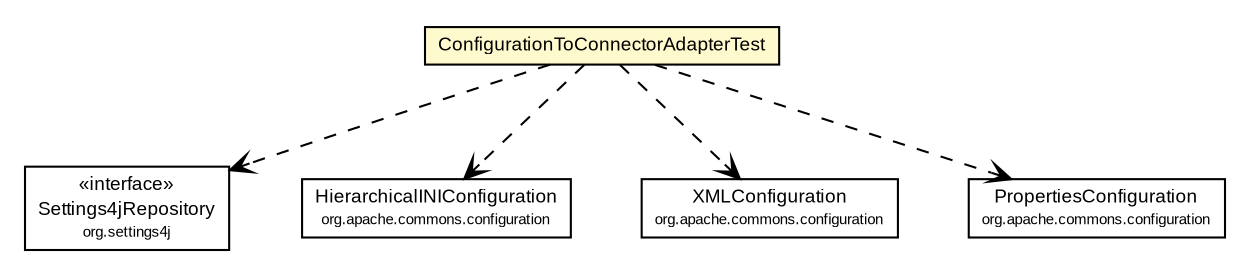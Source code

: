 #!/usr/local/bin/dot
#
# Class diagram 
# Generated by UMLGraph version R5_6-24-gf6e263 (http://www.umlgraph.org/)
#

digraph G {
	edge [fontname="arial",fontsize=10,labelfontname="arial",labelfontsize=10];
	node [fontname="arial",fontsize=10,shape=plaintext];
	nodesep=0.25;
	ranksep=0.5;
	// org.settings4j.helper.configuration.ConfigurationToConnectorAdapterTest
	c595 [label=<<table title="org.settings4j.helper.configuration.ConfigurationToConnectorAdapterTest" border="0" cellborder="1" cellspacing="0" cellpadding="2" port="p" bgcolor="lemonChiffon" href="./ConfigurationToConnectorAdapterTest.html">
		<tr><td><table border="0" cellspacing="0" cellpadding="1">
<tr><td align="center" balign="center"> ConfigurationToConnectorAdapterTest </td></tr>
		</table></td></tr>
		</table>>, URL="./ConfigurationToConnectorAdapterTest.html", fontname="arial", fontcolor="black", fontsize=9.0];
	// org.settings4j.helper.configuration.ConfigurationToConnectorAdapterTest DEPEND org.settings4j.Settings4jRepository
	c595:p -> c610:p [taillabel="", label="", headlabel="", fontname="arial", fontcolor="black", fontsize=10.0, color="black", arrowhead=open, style=dashed];
	// org.settings4j.helper.configuration.ConfigurationToConnectorAdapterTest DEPEND org.apache.commons.configuration.HierarchicalINIConfiguration
	c595:p -> c617:p [taillabel="", label="", headlabel="", fontname="arial", fontcolor="black", fontsize=10.0, color="black", arrowhead=open, style=dashed];
	// org.settings4j.helper.configuration.ConfigurationToConnectorAdapterTest DEPEND org.apache.commons.configuration.XMLConfiguration
	c595:p -> c627:p [taillabel="", label="", headlabel="", fontname="arial", fontcolor="black", fontsize=10.0, color="black", arrowhead=open, style=dashed];
	// org.settings4j.helper.configuration.ConfigurationToConnectorAdapterTest DEPEND org.apache.commons.configuration.PropertiesConfiguration
	c595:p -> c631:p [taillabel="", label="", headlabel="", fontname="arial", fontcolor="black", fontsize=10.0, color="black", arrowhead=open, style=dashed];
	// org.apache.commons.configuration.PropertiesConfiguration
	c631 [label=<<table title="org.apache.commons.configuration.PropertiesConfiguration" border="0" cellborder="1" cellspacing="0" cellpadding="2" port="p">
		<tr><td><table border="0" cellspacing="0" cellpadding="1">
<tr><td align="center" balign="center"> PropertiesConfiguration </td></tr>
<tr><td align="center" balign="center"><font point-size="7.0"> org.apache.commons.configuration </font></td></tr>
		</table></td></tr>
		</table>>, URL="null", fontname="arial", fontcolor="black", fontsize=9.0];
	// org.apache.commons.configuration.HierarchicalINIConfiguration
	c617 [label=<<table title="org.apache.commons.configuration.HierarchicalINIConfiguration" border="0" cellborder="1" cellspacing="0" cellpadding="2" port="p">
		<tr><td><table border="0" cellspacing="0" cellpadding="1">
<tr><td align="center" balign="center"> HierarchicalINIConfiguration </td></tr>
<tr><td align="center" balign="center"><font point-size="7.0"> org.apache.commons.configuration </font></td></tr>
		</table></td></tr>
		</table>>, URL="null", fontname="arial", fontcolor="black", fontsize=9.0];
	// org.settings4j.Settings4jRepository
	c610 [label=<<table title="org.settings4j.Settings4jRepository" border="0" cellborder="1" cellspacing="0" cellpadding="2" port="p">
		<tr><td><table border="0" cellspacing="0" cellpadding="1">
<tr><td align="center" balign="center"> &#171;interface&#187; </td></tr>
<tr><td align="center" balign="center"> Settings4jRepository </td></tr>
<tr><td align="center" balign="center"><font point-size="7.0"> org.settings4j </font></td></tr>
		</table></td></tr>
		</table>>, URL="null", fontname="arial", fontcolor="black", fontsize=9.0];
	// org.apache.commons.configuration.XMLConfiguration
	c627 [label=<<table title="org.apache.commons.configuration.XMLConfiguration" border="0" cellborder="1" cellspacing="0" cellpadding="2" port="p">
		<tr><td><table border="0" cellspacing="0" cellpadding="1">
<tr><td align="center" balign="center"> XMLConfiguration </td></tr>
<tr><td align="center" balign="center"><font point-size="7.0"> org.apache.commons.configuration </font></td></tr>
		</table></td></tr>
		</table>>, URL="null", fontname="arial", fontcolor="black", fontsize=9.0];
}


